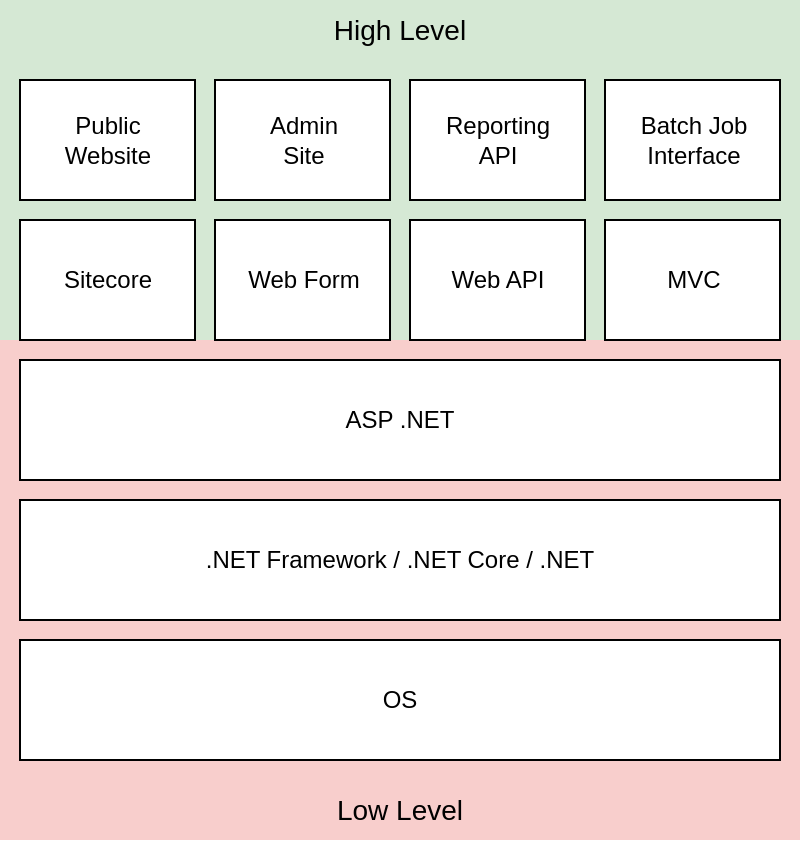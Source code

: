 <mxfile>
    <diagram id="cV66_hRD1Sf9CVegrjcT" name="Page-1">
        <mxGraphModel dx="722" dy="608" grid="1" gridSize="10" guides="1" tooltips="1" connect="1" arrows="1" fold="1" page="1" pageScale="1" pageWidth="850" pageHeight="1100" math="0" shadow="0">
            <root>
                <mxCell id="0"/>
                <mxCell id="1" parent="0"/>
                <mxCell id="8" value="" style="rounded=0;whiteSpace=wrap;html=1;strokeColor=none;fillColor=#d5e8d4;" parent="1" vertex="1">
                    <mxGeometry x="30" y="20" width="400" height="170" as="geometry"/>
                </mxCell>
                <mxCell id="12" value="" style="rounded=0;whiteSpace=wrap;html=1;strokeColor=none;fillColor=#f8cecc;" parent="1" vertex="1">
                    <mxGeometry x="30" y="190" width="400" height="250" as="geometry"/>
                </mxCell>
                <mxCell id="7" value="&lt;font style=&quot;font-size: 14px;&quot;&gt;Low Level&lt;/font&gt;" style="text;html=1;strokeColor=none;fillColor=none;align=center;verticalAlign=middle;whiteSpace=wrap;rounded=0;" parent="1" vertex="1">
                    <mxGeometry x="190" y="410" width="80" height="30" as="geometry"/>
                </mxCell>
                <mxCell id="17" value="OS" style="rounded=0;whiteSpace=wrap;html=1;" vertex="1" parent="1">
                    <mxGeometry x="40" y="340" width="380" height="60" as="geometry"/>
                </mxCell>
                <mxCell id="5" value=".NET Framework / .NET Core / .NET" style="rounded=0;whiteSpace=wrap;html=1;" parent="1" vertex="1">
                    <mxGeometry x="40" y="270" width="380" height="60" as="geometry"/>
                </mxCell>
                <mxCell id="18" value="ASP .NET" style="rounded=0;whiteSpace=wrap;html=1;" vertex="1" parent="1">
                    <mxGeometry x="40" y="200" width="380" height="60" as="geometry"/>
                </mxCell>
                <mxCell id="6" value="&lt;font style=&quot;font-size: 14px;&quot;&gt;High Level&lt;/font&gt;" style="text;html=1;strokeColor=none;fillColor=none;align=center;verticalAlign=middle;whiteSpace=wrap;rounded=0;" parent="1" vertex="1">
                    <mxGeometry x="190" y="20" width="80" height="30" as="geometry"/>
                </mxCell>
                <mxCell id="30" value="" style="group" vertex="1" connectable="0" parent="1">
                    <mxGeometry x="40" y="130" width="380" height="60" as="geometry"/>
                </mxCell>
                <mxCell id="21" value="Sitecore" style="rounded=0;whiteSpace=wrap;html=1;movable=1;resizable=1;rotatable=1;deletable=1;editable=1;connectable=1;" vertex="1" parent="30">
                    <mxGeometry width="87.5" height="60" as="geometry"/>
                </mxCell>
                <mxCell id="22" value="Web Form" style="rounded=0;whiteSpace=wrap;html=1;movable=1;resizable=1;rotatable=1;deletable=1;editable=1;connectable=1;" vertex="1" parent="30">
                    <mxGeometry x="97.5" width="87.5" height="60" as="geometry"/>
                </mxCell>
                <mxCell id="23" value="MVC" style="rounded=0;whiteSpace=wrap;html=1;movable=1;resizable=1;rotatable=1;deletable=1;editable=1;connectable=1;" vertex="1" parent="30">
                    <mxGeometry x="292.5" width="87.5" height="60" as="geometry"/>
                </mxCell>
                <mxCell id="24" value="Web API" style="rounded=0;whiteSpace=wrap;html=1;movable=1;resizable=1;rotatable=1;deletable=1;editable=1;connectable=1;" vertex="1" parent="30">
                    <mxGeometry x="195" width="87.5" height="60" as="geometry"/>
                </mxCell>
                <mxCell id="31" value="" style="group" vertex="1" connectable="0" parent="1">
                    <mxGeometry x="40" y="60" width="380" height="60" as="geometry"/>
                </mxCell>
                <mxCell id="25" value="Public&lt;br&gt;Website" style="rounded=0;whiteSpace=wrap;html=1;movable=1;resizable=1;rotatable=1;deletable=1;editable=1;connectable=1;" vertex="1" parent="31">
                    <mxGeometry width="87.5" height="60" as="geometry"/>
                </mxCell>
                <mxCell id="26" value="Admin&lt;br&gt;Site" style="rounded=0;whiteSpace=wrap;html=1;movable=1;resizable=1;rotatable=1;deletable=1;editable=1;connectable=1;" vertex="1" parent="31">
                    <mxGeometry x="97.5" width="87.5" height="60" as="geometry"/>
                </mxCell>
                <mxCell id="27" value="Batch Job&lt;br&gt;Interface" style="rounded=0;whiteSpace=wrap;html=1;movable=1;resizable=1;rotatable=1;deletable=1;editable=1;connectable=1;" vertex="1" parent="31">
                    <mxGeometry x="292.5" width="87.5" height="60" as="geometry"/>
                </mxCell>
                <mxCell id="28" value="Reporting&lt;br&gt;API" style="rounded=0;whiteSpace=wrap;html=1;movable=1;resizable=1;rotatable=1;deletable=1;editable=1;connectable=1;" vertex="1" parent="31">
                    <mxGeometry x="195" width="87.5" height="60" as="geometry"/>
                </mxCell>
            </root>
        </mxGraphModel>
    </diagram>
</mxfile>